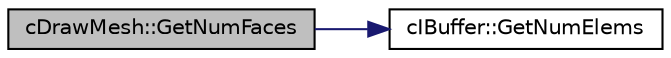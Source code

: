 digraph "cDrawMesh::GetNumFaces"
{
 // LATEX_PDF_SIZE
  edge [fontname="Helvetica",fontsize="10",labelfontname="Helvetica",labelfontsize="10"];
  node [fontname="Helvetica",fontsize="10",shape=record];
  rankdir="LR";
  Node1 [label="cDrawMesh::GetNumFaces",height=0.2,width=0.4,color="black", fillcolor="grey75", style="filled", fontcolor="black",tooltip=" "];
  Node1 -> Node2 [color="midnightblue",fontsize="10",style="solid",fontname="Helvetica"];
  Node2 [label="cIBuffer::GetNumElems",height=0.2,width=0.4,color="black", fillcolor="white", style="filled",URL="$classc_i_buffer.html#a1fbbd4b9e8ecf08bb5b2d24cd09a9ef3",tooltip=" "];
}
